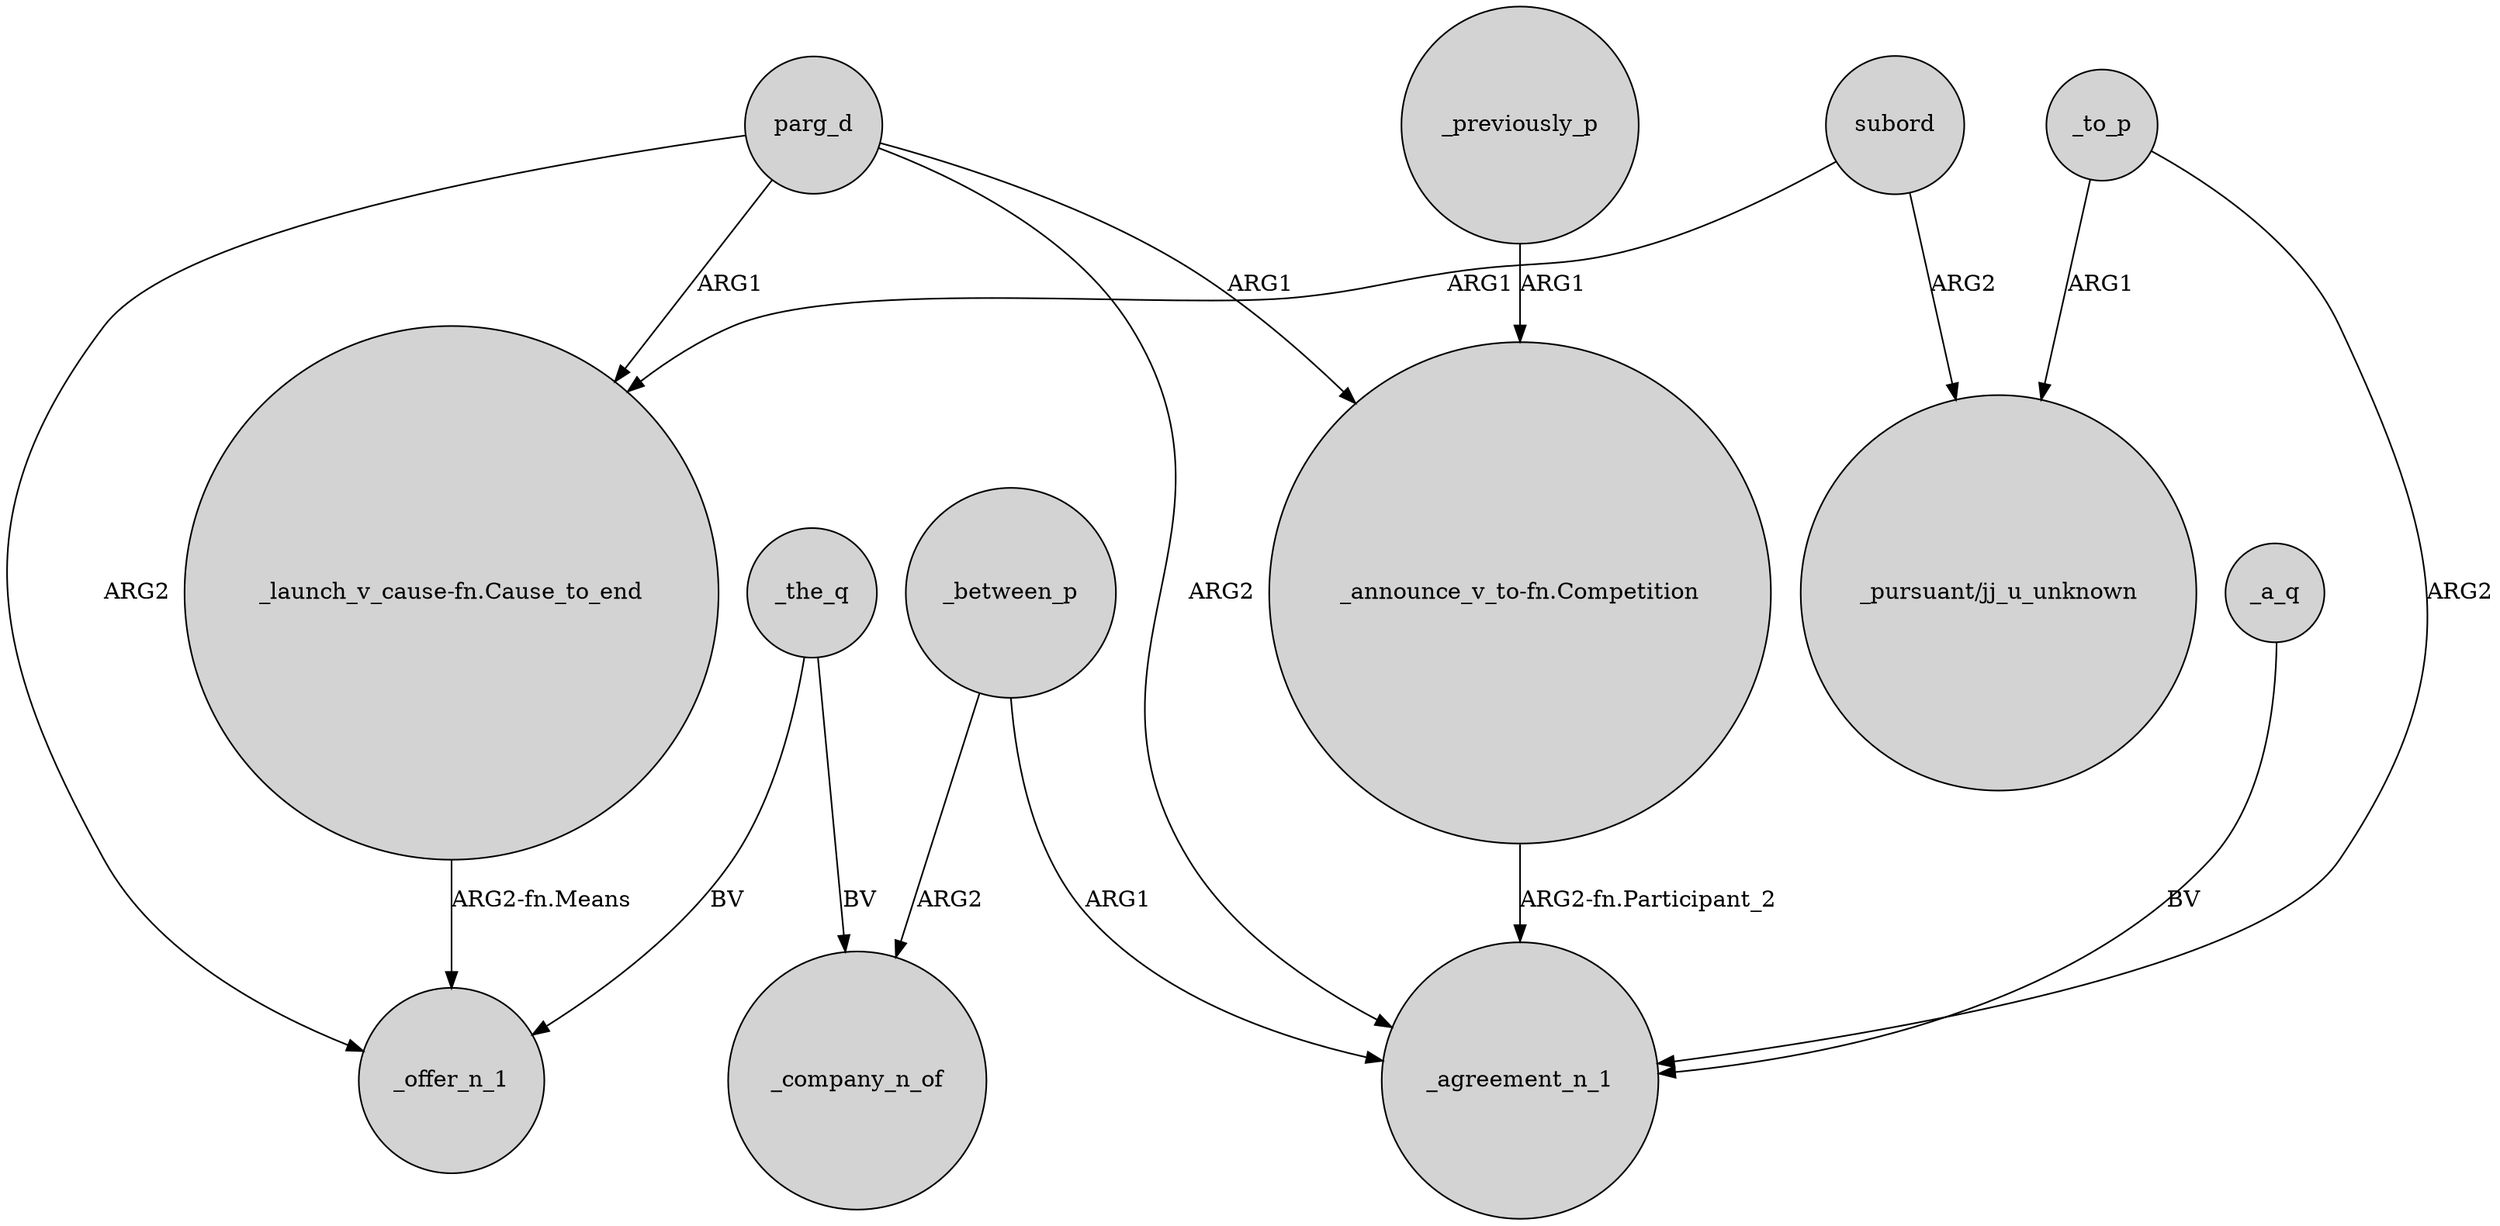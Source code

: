 digraph {
	node [shape=circle style=filled]
	parg_d -> "_launch_v_cause-fn.Cause_to_end" [label=ARG1]
	_to_p -> _agreement_n_1 [label=ARG2]
	"_announce_v_to-fn.Competition" -> _agreement_n_1 [label="ARG2-fn.Participant_2"]
	_a_q -> _agreement_n_1 [label=BV]
	_the_q -> _offer_n_1 [label=BV]
	_between_p -> _agreement_n_1 [label=ARG1]
	subord -> "_pursuant/jj_u_unknown" [label=ARG2]
	parg_d -> _agreement_n_1 [label=ARG2]
	_previously_p -> "_announce_v_to-fn.Competition" [label=ARG1]
	subord -> "_launch_v_cause-fn.Cause_to_end" [label=ARG1]
	parg_d -> "_announce_v_to-fn.Competition" [label=ARG1]
	parg_d -> _offer_n_1 [label=ARG2]
	_between_p -> _company_n_of [label=ARG2]
	"_launch_v_cause-fn.Cause_to_end" -> _offer_n_1 [label="ARG2-fn.Means"]
	_the_q -> _company_n_of [label=BV]
	_to_p -> "_pursuant/jj_u_unknown" [label=ARG1]
}
